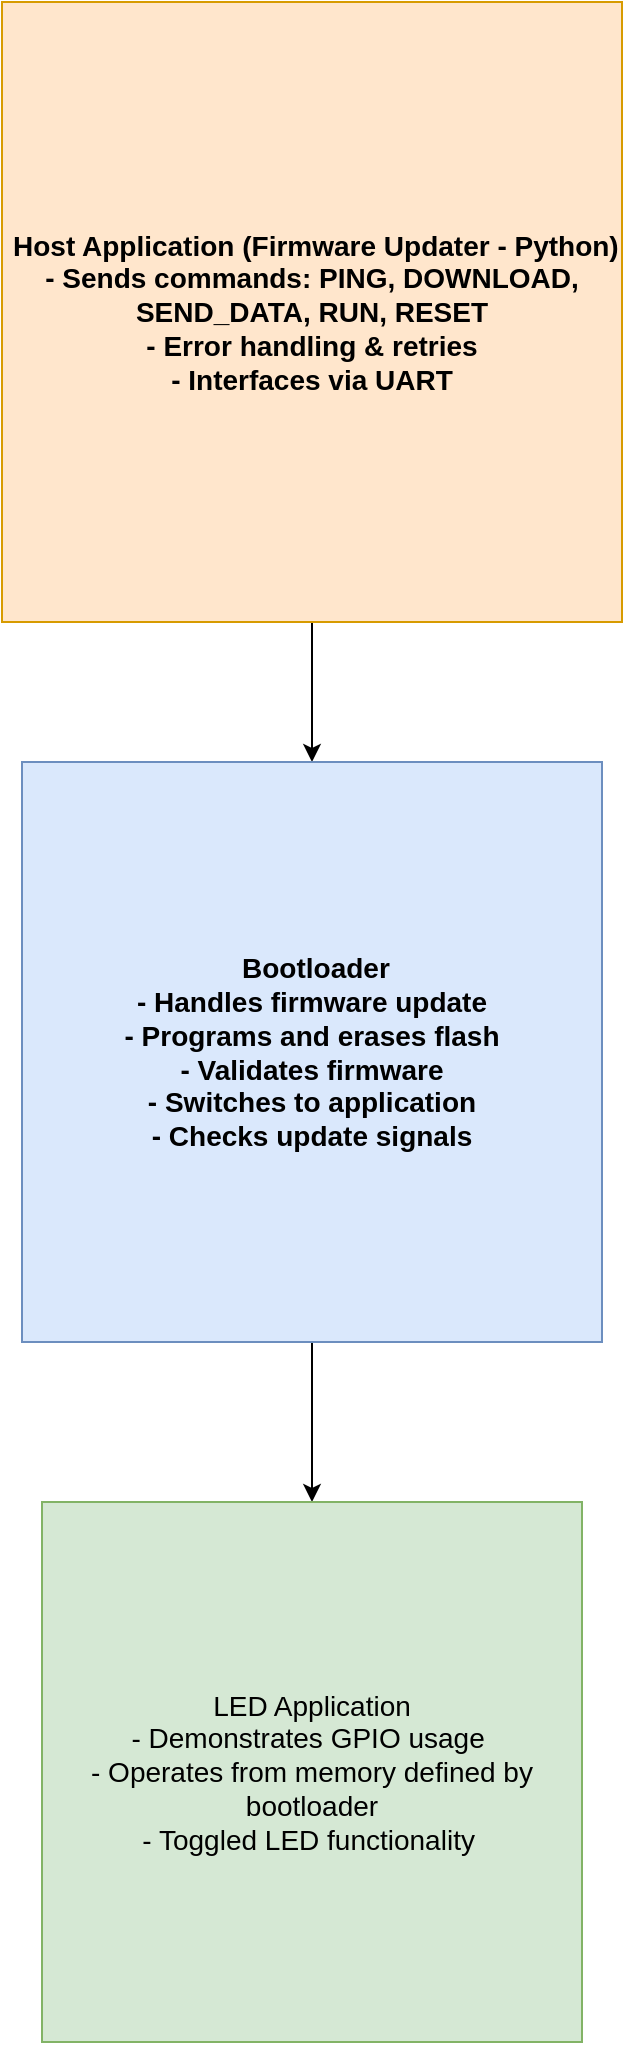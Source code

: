 <mxfile version="26.0.3">
  <diagram name="Page-1" id="EWM6-EIFKVr8ZJWOUdUs">
    <mxGraphModel dx="1378" dy="754" grid="1" gridSize="10" guides="1" tooltips="1" connect="1" arrows="1" fold="1" page="1" pageScale="1" pageWidth="850" pageHeight="1100" math="0" shadow="0">
      <root>
        <mxCell id="0" />
        <mxCell id="1" parent="0" />
        <mxCell id="XCbZCcQyRUobmlEcnitm-3" value="" style="edgeStyle=orthogonalEdgeStyle;rounded=0;orthogonalLoop=1;jettySize=auto;html=1;" edge="1" parent="1" source="XCbZCcQyRUobmlEcnitm-1" target="XCbZCcQyRUobmlEcnitm-2">
          <mxGeometry relative="1" as="geometry" />
        </mxCell>
        <mxCell id="XCbZCcQyRUobmlEcnitm-1" value="&lt;b&gt;&lt;font style=&quot;font-size: 14px;&quot;&gt;&amp;nbsp;Host Application (Firmware Updater - Python)&lt;/font&gt;&lt;/b&gt;&lt;div&gt;&lt;span style=&quot;background-color: transparent; color: light-dark(rgb(0, 0, 0), rgb(255, 255, 255));&quot;&gt;&lt;b&gt;&lt;font style=&quot;font-size: 14px;&quot;&gt;- Sends commands: PING, DOWNLOAD, SEND_DATA, RUN, RESET&lt;/font&gt;&lt;/b&gt;&lt;/span&gt;&lt;/div&gt;&lt;div&gt;&lt;span style=&quot;background-color: transparent; color: light-dark(rgb(0, 0, 0), rgb(255, 255, 255));&quot;&gt;&lt;b&gt;&lt;font style=&quot;font-size: 14px;&quot;&gt;- Error handling &amp;amp; retries&lt;/font&gt;&lt;/b&gt;&lt;/span&gt;&lt;/div&gt;&lt;div&gt;&lt;span style=&quot;background-color: transparent; color: light-dark(rgb(0, 0, 0), rgb(255, 255, 255));&quot;&gt;&lt;b&gt;&lt;font style=&quot;font-size: 14px;&quot;&gt;- Interfaces via UART&lt;/font&gt;&lt;/b&gt;&lt;/span&gt;&lt;/div&gt;" style="whiteSpace=wrap;html=1;aspect=fixed;fillColor=#ffe6cc;strokeColor=#d79b00;" vertex="1" parent="1">
          <mxGeometry x="240" y="10" width="310" height="310" as="geometry" />
        </mxCell>
        <mxCell id="XCbZCcQyRUobmlEcnitm-5" style="edgeStyle=orthogonalEdgeStyle;rounded=0;orthogonalLoop=1;jettySize=auto;html=1;" edge="1" parent="1" source="XCbZCcQyRUobmlEcnitm-2" target="XCbZCcQyRUobmlEcnitm-4">
          <mxGeometry relative="1" as="geometry" />
        </mxCell>
        <mxCell id="XCbZCcQyRUobmlEcnitm-2" value="&lt;b&gt;&lt;font style=&quot;font-size: 14px;&quot;&gt;&amp;nbsp;Bootloader&lt;/font&gt;&lt;/b&gt;&lt;div&gt;&lt;span style=&quot;background-color: transparent; color: light-dark(rgb(0, 0, 0), rgb(255, 255, 255));&quot;&gt;&lt;b&gt;&lt;font style=&quot;font-size: 14px;&quot;&gt;- Handles firmware update&lt;/font&gt;&lt;/b&gt;&lt;/span&gt;&lt;div&gt;&lt;div&gt;&lt;b&gt;&lt;font style=&quot;font-size: 14px;&quot;&gt;- Programs and erases flash&lt;/font&gt;&lt;/b&gt;&lt;div&gt;&lt;b&gt;&lt;font style=&quot;font-size: 14px;&quot;&gt;- Validates firmware&lt;/font&gt;&lt;/b&gt;&lt;div&gt;&lt;b&gt;&lt;font style=&quot;font-size: 14px;&quot;&gt;- Switches to application&lt;/font&gt;&lt;/b&gt;&lt;div&gt;&lt;b&gt;&lt;font style=&quot;font-size: 14px;&quot;&gt;- Checks update signals&lt;/font&gt;&lt;/b&gt;&lt;/div&gt;&lt;/div&gt;&lt;/div&gt;&lt;/div&gt;&lt;/div&gt;&lt;/div&gt;" style="whiteSpace=wrap;html=1;aspect=fixed;fillColor=#dae8fc;strokeColor=#6c8ebf;" vertex="1" parent="1">
          <mxGeometry x="250" y="390" width="290" height="290" as="geometry" />
        </mxCell>
        <mxCell id="XCbZCcQyRUobmlEcnitm-4" value="&lt;font style=&quot;font-size: 14px;&quot;&gt;LED Application&lt;/font&gt;&lt;div&gt;&lt;font style=&quot;font-size: 14px;&quot;&gt;- Demonstrates GPIO usage&amp;nbsp;&lt;/font&gt;&lt;div&gt;&lt;font style=&quot;font-size: 14px;&quot;&gt;- Operates from memory defined by bootloader&lt;/font&gt;&lt;div&gt;&lt;font style=&quot;font-size: 14px;&quot;&gt;- Toggled LED functionality&lt;/font&gt;&amp;nbsp;&lt;/div&gt;&lt;/div&gt;&lt;/div&gt;" style="whiteSpace=wrap;html=1;aspect=fixed;fillColor=#d5e8d4;strokeColor=#82b366;" vertex="1" parent="1">
          <mxGeometry x="260" y="760" width="270" height="270" as="geometry" />
        </mxCell>
      </root>
    </mxGraphModel>
  </diagram>
</mxfile>
